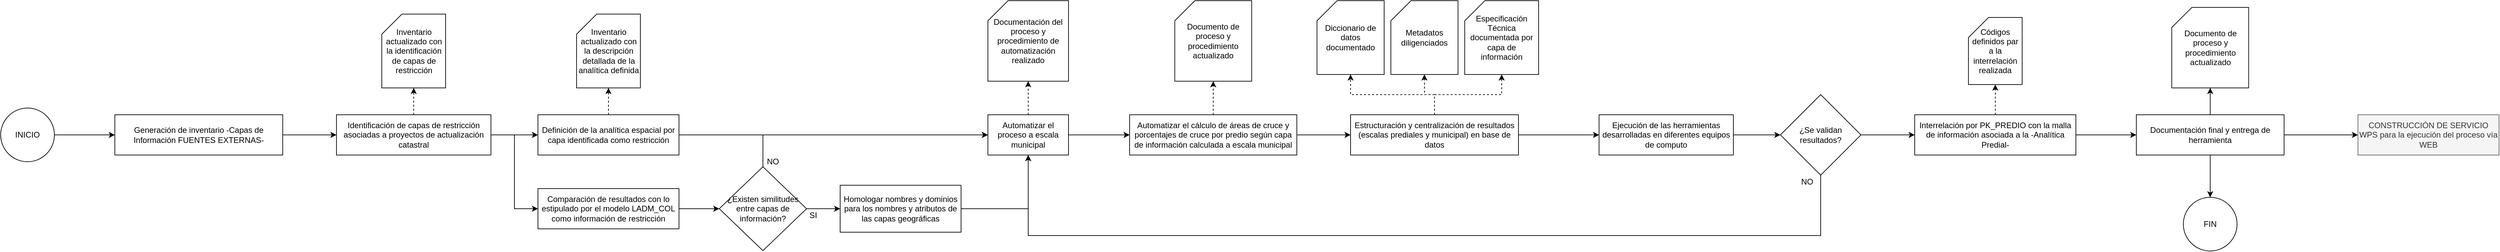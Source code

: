 <mxfile version="13.8.1" type="github">
  <diagram id="mRTjyaf2LXyn9Zqg8hKo" name="Page-1">
    <mxGraphModel dx="3128" dy="1748" grid="1" gridSize="10" guides="1" tooltips="1" connect="1" arrows="1" fold="1" page="1" pageScale="1" pageWidth="4681" pageHeight="3300" math="0" shadow="0">
      <root>
        <mxCell id="0" />
        <mxCell id="1" parent="0" />
        <mxCell id="lzU6ElgGPRO--bxlNIlw-4" style="edgeStyle=orthogonalEdgeStyle;rounded=0;orthogonalLoop=1;jettySize=auto;html=1;entryX=0;entryY=0.5;entryDx=0;entryDy=0;" edge="1" parent="1" source="lzU6ElgGPRO--bxlNIlw-1" target="lzU6ElgGPRO--bxlNIlw-3">
          <mxGeometry relative="1" as="geometry" />
        </mxCell>
        <mxCell id="lzU6ElgGPRO--bxlNIlw-1" value="Generación de inventario -Capas de Información FUENTES EXTERNAS-" style="rounded=0;whiteSpace=wrap;html=1;" vertex="1" parent="1">
          <mxGeometry x="830" y="1300" width="250" height="60" as="geometry" />
        </mxCell>
        <mxCell id="lzU6ElgGPRO--bxlNIlw-6" style="edgeStyle=orthogonalEdgeStyle;rounded=0;orthogonalLoop=1;jettySize=auto;html=1;dashed=1;" edge="1" parent="1" source="lzU6ElgGPRO--bxlNIlw-3" target="lzU6ElgGPRO--bxlNIlw-5">
          <mxGeometry relative="1" as="geometry" />
        </mxCell>
        <mxCell id="lzU6ElgGPRO--bxlNIlw-8" style="edgeStyle=orthogonalEdgeStyle;rounded=0;orthogonalLoop=1;jettySize=auto;html=1;" edge="1" parent="1" source="lzU6ElgGPRO--bxlNIlw-3" target="lzU6ElgGPRO--bxlNIlw-7">
          <mxGeometry relative="1" as="geometry" />
        </mxCell>
        <mxCell id="lzU6ElgGPRO--bxlNIlw-12" style="edgeStyle=orthogonalEdgeStyle;rounded=0;orthogonalLoop=1;jettySize=auto;html=1;entryX=0;entryY=0.5;entryDx=0;entryDy=0;" edge="1" parent="1" source="lzU6ElgGPRO--bxlNIlw-3" target="lzU6ElgGPRO--bxlNIlw-11">
          <mxGeometry relative="1" as="geometry" />
        </mxCell>
        <mxCell id="lzU6ElgGPRO--bxlNIlw-3" value="Identificación de capas de restricción asociadas a proyectos de actualización catastral" style="rounded=0;whiteSpace=wrap;html=1;" vertex="1" parent="1">
          <mxGeometry x="1160" y="1300" width="230" height="60" as="geometry" />
        </mxCell>
        <mxCell id="lzU6ElgGPRO--bxlNIlw-5" value="Inventario actualizado con la identificación de capas de restricción" style="shape=card;whiteSpace=wrap;html=1;" vertex="1" parent="1">
          <mxGeometry x="1227.5" y="1150" width="95" height="110" as="geometry" />
        </mxCell>
        <mxCell id="lzU6ElgGPRO--bxlNIlw-10" style="edgeStyle=orthogonalEdgeStyle;rounded=0;orthogonalLoop=1;jettySize=auto;html=1;entryX=0.5;entryY=1;entryDx=0;entryDy=0;entryPerimeter=0;dashed=1;" edge="1" parent="1" source="lzU6ElgGPRO--bxlNIlw-7" target="lzU6ElgGPRO--bxlNIlw-9">
          <mxGeometry relative="1" as="geometry" />
        </mxCell>
        <mxCell id="lzU6ElgGPRO--bxlNIlw-19" style="edgeStyle=orthogonalEdgeStyle;rounded=0;orthogonalLoop=1;jettySize=auto;html=1;entryX=0;entryY=0.5;entryDx=0;entryDy=0;" edge="1" parent="1" source="lzU6ElgGPRO--bxlNIlw-7" target="lzU6ElgGPRO--bxlNIlw-17">
          <mxGeometry relative="1" as="geometry" />
        </mxCell>
        <mxCell id="lzU6ElgGPRO--bxlNIlw-7" value="Definición de la analítica espacial por capa identificada como restricción" style="rounded=0;whiteSpace=wrap;html=1;" vertex="1" parent="1">
          <mxGeometry x="1460" y="1300" width="210" height="60" as="geometry" />
        </mxCell>
        <mxCell id="lzU6ElgGPRO--bxlNIlw-9" value="Inventario actualizado con la descripción detallada de la analítica definida" style="shape=card;whiteSpace=wrap;html=1;" vertex="1" parent="1">
          <mxGeometry x="1517.5" y="1150" width="95" height="110" as="geometry" />
        </mxCell>
        <mxCell id="lzU6ElgGPRO--bxlNIlw-16" style="edgeStyle=orthogonalEdgeStyle;rounded=0;orthogonalLoop=1;jettySize=auto;html=1;entryX=0;entryY=0.5;entryDx=0;entryDy=0;" edge="1" parent="1" source="lzU6ElgGPRO--bxlNIlw-11" target="lzU6ElgGPRO--bxlNIlw-13">
          <mxGeometry relative="1" as="geometry" />
        </mxCell>
        <mxCell id="lzU6ElgGPRO--bxlNIlw-11" value="Comparación de resultados con lo estipulado por el modelo LADM_COL como información de restricción" style="rounded=0;whiteSpace=wrap;html=1;" vertex="1" parent="1">
          <mxGeometry x="1460" y="1410" width="210" height="60" as="geometry" />
        </mxCell>
        <mxCell id="lzU6ElgGPRO--bxlNIlw-15" style="edgeStyle=orthogonalEdgeStyle;rounded=0;orthogonalLoop=1;jettySize=auto;html=1;" edge="1" parent="1" source="lzU6ElgGPRO--bxlNIlw-13" target="lzU6ElgGPRO--bxlNIlw-14">
          <mxGeometry relative="1" as="geometry" />
        </mxCell>
        <mxCell id="lzU6ElgGPRO--bxlNIlw-18" style="edgeStyle=orthogonalEdgeStyle;rounded=0;orthogonalLoop=1;jettySize=auto;html=1;entryX=0;entryY=0.5;entryDx=0;entryDy=0;" edge="1" parent="1" source="lzU6ElgGPRO--bxlNIlw-13" target="lzU6ElgGPRO--bxlNIlw-17">
          <mxGeometry relative="1" as="geometry">
            <Array as="points">
              <mxPoint x="1795" y="1330" />
            </Array>
          </mxGeometry>
        </mxCell>
        <mxCell id="lzU6ElgGPRO--bxlNIlw-13" value="¿Existen similitudes entre capas de información?" style="rhombus;whiteSpace=wrap;html=1;" vertex="1" parent="1">
          <mxGeometry x="1730" y="1377.5" width="130" height="125" as="geometry" />
        </mxCell>
        <mxCell id="lzU6ElgGPRO--bxlNIlw-20" style="edgeStyle=orthogonalEdgeStyle;rounded=0;orthogonalLoop=1;jettySize=auto;html=1;entryX=0.5;entryY=1;entryDx=0;entryDy=0;" edge="1" parent="1" source="lzU6ElgGPRO--bxlNIlw-14" target="lzU6ElgGPRO--bxlNIlw-17">
          <mxGeometry relative="1" as="geometry" />
        </mxCell>
        <mxCell id="lzU6ElgGPRO--bxlNIlw-14" value="Homologar nombres y dominios para los nombres y atributos de las capas geográficas" style="rounded=0;whiteSpace=wrap;html=1;" vertex="1" parent="1">
          <mxGeometry x="1910" y="1405" width="180" height="70" as="geometry" />
        </mxCell>
        <mxCell id="lzU6ElgGPRO--bxlNIlw-22" style="edgeStyle=orthogonalEdgeStyle;rounded=0;orthogonalLoop=1;jettySize=auto;html=1;entryX=0.5;entryY=1;entryDx=0;entryDy=0;entryPerimeter=0;dashed=1;" edge="1" parent="1" source="lzU6ElgGPRO--bxlNIlw-17" target="lzU6ElgGPRO--bxlNIlw-21">
          <mxGeometry relative="1" as="geometry" />
        </mxCell>
        <mxCell id="lzU6ElgGPRO--bxlNIlw-24" style="edgeStyle=orthogonalEdgeStyle;rounded=0;orthogonalLoop=1;jettySize=auto;html=1;" edge="1" parent="1" source="lzU6ElgGPRO--bxlNIlw-17" target="lzU6ElgGPRO--bxlNIlw-23">
          <mxGeometry relative="1" as="geometry" />
        </mxCell>
        <mxCell id="lzU6ElgGPRO--bxlNIlw-17" value="Automatizar el proceso a escala municipal" style="rounded=0;whiteSpace=wrap;html=1;" vertex="1" parent="1">
          <mxGeometry x="2130" y="1300" width="120" height="60" as="geometry" />
        </mxCell>
        <mxCell id="lzU6ElgGPRO--bxlNIlw-21" value="Documentación del proceso y procedimiento de automatización realizado" style="shape=card;whiteSpace=wrap;html=1;" vertex="1" parent="1">
          <mxGeometry x="2130" y="1130" width="120" height="120" as="geometry" />
        </mxCell>
        <mxCell id="lzU6ElgGPRO--bxlNIlw-26" style="edgeStyle=orthogonalEdgeStyle;rounded=0;orthogonalLoop=1;jettySize=auto;html=1;entryX=0.5;entryY=1;entryDx=0;entryDy=0;entryPerimeter=0;dashed=1;" edge="1" parent="1" source="lzU6ElgGPRO--bxlNIlw-23" target="lzU6ElgGPRO--bxlNIlw-25">
          <mxGeometry relative="1" as="geometry" />
        </mxCell>
        <mxCell id="lzU6ElgGPRO--bxlNIlw-28" style="edgeStyle=orthogonalEdgeStyle;rounded=0;orthogonalLoop=1;jettySize=auto;html=1;entryX=0;entryY=0.5;entryDx=0;entryDy=0;" edge="1" parent="1" source="lzU6ElgGPRO--bxlNIlw-23" target="lzU6ElgGPRO--bxlNIlw-27">
          <mxGeometry relative="1" as="geometry" />
        </mxCell>
        <mxCell id="lzU6ElgGPRO--bxlNIlw-23" value="Automatizar el cálculo de áreas de cruce y porcentajes de cruce por predio según capa de información calculada a escala municipal" style="rounded=0;whiteSpace=wrap;html=1;" vertex="1" parent="1">
          <mxGeometry x="2341" y="1300" width="249" height="60" as="geometry" />
        </mxCell>
        <mxCell id="lzU6ElgGPRO--bxlNIlw-25" value="Documento de proceso y procedimiento actualizado" style="shape=card;whiteSpace=wrap;html=1;" vertex="1" parent="1">
          <mxGeometry x="2408.25" y="1130" width="114.5" height="120" as="geometry" />
        </mxCell>
        <mxCell id="lzU6ElgGPRO--bxlNIlw-32" style="edgeStyle=orthogonalEdgeStyle;rounded=0;orthogonalLoop=1;jettySize=auto;html=1;entryX=0.5;entryY=1;entryDx=0;entryDy=0;entryPerimeter=0;dashed=1;" edge="1" parent="1" source="lzU6ElgGPRO--bxlNIlw-27" target="lzU6ElgGPRO--bxlNIlw-29">
          <mxGeometry relative="1" as="geometry" />
        </mxCell>
        <mxCell id="lzU6ElgGPRO--bxlNIlw-33" style="edgeStyle=orthogonalEdgeStyle;rounded=0;orthogonalLoop=1;jettySize=auto;html=1;dashed=1;" edge="1" parent="1" source="lzU6ElgGPRO--bxlNIlw-27" target="lzU6ElgGPRO--bxlNIlw-30">
          <mxGeometry relative="1" as="geometry" />
        </mxCell>
        <mxCell id="lzU6ElgGPRO--bxlNIlw-34" style="edgeStyle=orthogonalEdgeStyle;rounded=0;orthogonalLoop=1;jettySize=auto;html=1;entryX=0.5;entryY=1;entryDx=0;entryDy=0;entryPerimeter=0;dashed=1;" edge="1" parent="1" source="lzU6ElgGPRO--bxlNIlw-27" target="lzU6ElgGPRO--bxlNIlw-31">
          <mxGeometry relative="1" as="geometry" />
        </mxCell>
        <mxCell id="lzU6ElgGPRO--bxlNIlw-36" style="edgeStyle=orthogonalEdgeStyle;rounded=0;orthogonalLoop=1;jettySize=auto;html=1;entryX=0;entryY=0.5;entryDx=0;entryDy=0;" edge="1" parent="1" source="lzU6ElgGPRO--bxlNIlw-27" target="lzU6ElgGPRO--bxlNIlw-35">
          <mxGeometry relative="1" as="geometry" />
        </mxCell>
        <mxCell id="lzU6ElgGPRO--bxlNIlw-27" value="Estructuración y centralización de resultados (escalas prediales y municipal) en base de datos" style="rounded=0;whiteSpace=wrap;html=1;" vertex="1" parent="1">
          <mxGeometry x="2670" y="1300" width="250" height="60" as="geometry" />
        </mxCell>
        <mxCell id="lzU6ElgGPRO--bxlNIlw-29" value="Diccionario de datos documentado" style="shape=card;whiteSpace=wrap;html=1;" vertex="1" parent="1">
          <mxGeometry x="2620" y="1130" width="100" height="110" as="geometry" />
        </mxCell>
        <mxCell id="lzU6ElgGPRO--bxlNIlw-30" value="Metadatos diligenciados" style="shape=card;whiteSpace=wrap;html=1;" vertex="1" parent="1">
          <mxGeometry x="2730" y="1130" width="100" height="110" as="geometry" />
        </mxCell>
        <mxCell id="lzU6ElgGPRO--bxlNIlw-31" value="Especificación Técnica documentada por capa de información" style="shape=card;whiteSpace=wrap;html=1;" vertex="1" parent="1">
          <mxGeometry x="2840" y="1130" width="110" height="110" as="geometry" />
        </mxCell>
        <mxCell id="lzU6ElgGPRO--bxlNIlw-38" style="edgeStyle=orthogonalEdgeStyle;rounded=0;orthogonalLoop=1;jettySize=auto;html=1;entryX=0;entryY=0.5;entryDx=0;entryDy=0;" edge="1" parent="1" source="lzU6ElgGPRO--bxlNIlw-35" target="lzU6ElgGPRO--bxlNIlw-37">
          <mxGeometry relative="1" as="geometry" />
        </mxCell>
        <mxCell id="lzU6ElgGPRO--bxlNIlw-35" value="Ejecución de las herramientas desarrolladas en diferentes equipos de computo" style="rounded=0;whiteSpace=wrap;html=1;" vertex="1" parent="1">
          <mxGeometry x="3040" y="1300" width="200" height="60" as="geometry" />
        </mxCell>
        <mxCell id="lzU6ElgGPRO--bxlNIlw-39" style="edgeStyle=orthogonalEdgeStyle;rounded=0;orthogonalLoop=1;jettySize=auto;html=1;entryX=0.5;entryY=1;entryDx=0;entryDy=0;" edge="1" parent="1" source="lzU6ElgGPRO--bxlNIlw-37" target="lzU6ElgGPRO--bxlNIlw-17">
          <mxGeometry relative="1" as="geometry">
            <Array as="points">
              <mxPoint x="3370" y="1480" />
              <mxPoint x="2190" y="1480" />
            </Array>
          </mxGeometry>
        </mxCell>
        <mxCell id="lzU6ElgGPRO--bxlNIlw-45" style="edgeStyle=orthogonalEdgeStyle;rounded=0;orthogonalLoop=1;jettySize=auto;html=1;" edge="1" parent="1" source="lzU6ElgGPRO--bxlNIlw-37" target="lzU6ElgGPRO--bxlNIlw-44">
          <mxGeometry relative="1" as="geometry" />
        </mxCell>
        <mxCell id="lzU6ElgGPRO--bxlNIlw-37" value="¿Se validan resultados?" style="rhombus;whiteSpace=wrap;html=1;" vertex="1" parent="1">
          <mxGeometry x="3310" y="1270" width="120" height="120" as="geometry" />
        </mxCell>
        <mxCell id="lzU6ElgGPRO--bxlNIlw-40" value="SI" style="text;html=1;strokeColor=none;fillColor=none;align=center;verticalAlign=middle;whiteSpace=wrap;rounded=0;" vertex="1" parent="1">
          <mxGeometry x="1850" y="1440" width="40" height="20" as="geometry" />
        </mxCell>
        <mxCell id="lzU6ElgGPRO--bxlNIlw-41" value="NO" style="text;html=1;strokeColor=none;fillColor=none;align=center;verticalAlign=middle;whiteSpace=wrap;rounded=0;" vertex="1" parent="1">
          <mxGeometry x="1790" y="1360" width="40" height="20" as="geometry" />
        </mxCell>
        <mxCell id="lzU6ElgGPRO--bxlNIlw-42" value="NO" style="text;html=1;strokeColor=none;fillColor=none;align=center;verticalAlign=middle;whiteSpace=wrap;rounded=0;" vertex="1" parent="1">
          <mxGeometry x="3330" y="1390" width="40" height="20" as="geometry" />
        </mxCell>
        <mxCell id="lzU6ElgGPRO--bxlNIlw-52" style="edgeStyle=orthogonalEdgeStyle;rounded=0;orthogonalLoop=1;jettySize=auto;html=1;entryX=0.5;entryY=1;entryDx=0;entryDy=0;entryPerimeter=0;dashed=1;" edge="1" parent="1" source="lzU6ElgGPRO--bxlNIlw-44" target="lzU6ElgGPRO--bxlNIlw-51">
          <mxGeometry relative="1" as="geometry" />
        </mxCell>
        <mxCell id="lzU6ElgGPRO--bxlNIlw-53" style="edgeStyle=orthogonalEdgeStyle;rounded=0;orthogonalLoop=1;jettySize=auto;html=1;entryX=0;entryY=0.5;entryDx=0;entryDy=0;" edge="1" parent="1" source="lzU6ElgGPRO--bxlNIlw-44" target="lzU6ElgGPRO--bxlNIlw-48">
          <mxGeometry relative="1" as="geometry" />
        </mxCell>
        <mxCell id="lzU6ElgGPRO--bxlNIlw-44" value="Interrelación por PK_PREDIO con la malla de información asociada a la -Analítica Predial-" style="rounded=0;whiteSpace=wrap;html=1;" vertex="1" parent="1">
          <mxGeometry x="3510" y="1300" width="240" height="60" as="geometry" />
        </mxCell>
        <mxCell id="lzU6ElgGPRO--bxlNIlw-50" style="edgeStyle=orthogonalEdgeStyle;rounded=0;orthogonalLoop=1;jettySize=auto;html=1;" edge="1" parent="1" source="lzU6ElgGPRO--bxlNIlw-48" target="lzU6ElgGPRO--bxlNIlw-49">
          <mxGeometry relative="1" as="geometry" />
        </mxCell>
        <mxCell id="lzU6ElgGPRO--bxlNIlw-57" style="edgeStyle=orthogonalEdgeStyle;rounded=0;orthogonalLoop=1;jettySize=auto;html=1;" edge="1" parent="1" source="lzU6ElgGPRO--bxlNIlw-48" target="lzU6ElgGPRO--bxlNIlw-54">
          <mxGeometry relative="1" as="geometry" />
        </mxCell>
        <mxCell id="lzU6ElgGPRO--bxlNIlw-61" style="edgeStyle=orthogonalEdgeStyle;rounded=0;orthogonalLoop=1;jettySize=auto;html=1;entryX=0.5;entryY=0;entryDx=0;entryDy=0;" edge="1" parent="1" source="lzU6ElgGPRO--bxlNIlw-48" target="lzU6ElgGPRO--bxlNIlw-60">
          <mxGeometry relative="1" as="geometry" />
        </mxCell>
        <mxCell id="lzU6ElgGPRO--bxlNIlw-48" value="Documentación final y entrega de herramienta" style="rounded=0;whiteSpace=wrap;html=1;" vertex="1" parent="1">
          <mxGeometry x="3840" y="1300" width="220" height="60" as="geometry" />
        </mxCell>
        <mxCell id="lzU6ElgGPRO--bxlNIlw-49" value="Documento de proceso y procedimiento actualizado" style="shape=card;whiteSpace=wrap;html=1;" vertex="1" parent="1">
          <mxGeometry x="3892.75" y="1140" width="114.5" height="120" as="geometry" />
        </mxCell>
        <mxCell id="lzU6ElgGPRO--bxlNIlw-51" value="Códigos definidos par a la interrelación realizada" style="shape=card;whiteSpace=wrap;html=1;" vertex="1" parent="1">
          <mxGeometry x="3590" y="1155" width="80" height="100" as="geometry" />
        </mxCell>
        <mxCell id="lzU6ElgGPRO--bxlNIlw-54" value="CONSTRUCCIÓN DE SERVICIO WPS para la ejecución del proceso vía WEB" style="rounded=0;whiteSpace=wrap;html=1;fillColor=#f5f5f5;strokeColor=#666666;fontColor=#333333;" vertex="1" parent="1">
          <mxGeometry x="4170" y="1300" width="210" height="60" as="geometry" />
        </mxCell>
        <mxCell id="lzU6ElgGPRO--bxlNIlw-59" style="edgeStyle=orthogonalEdgeStyle;rounded=0;orthogonalLoop=1;jettySize=auto;html=1;" edge="1" parent="1" source="lzU6ElgGPRO--bxlNIlw-58" target="lzU6ElgGPRO--bxlNIlw-1">
          <mxGeometry relative="1" as="geometry" />
        </mxCell>
        <mxCell id="lzU6ElgGPRO--bxlNIlw-58" value="INICIO" style="ellipse;whiteSpace=wrap;html=1;aspect=fixed;" vertex="1" parent="1">
          <mxGeometry x="660" y="1290" width="80" height="80" as="geometry" />
        </mxCell>
        <mxCell id="lzU6ElgGPRO--bxlNIlw-60" value="FIN" style="ellipse;whiteSpace=wrap;html=1;aspect=fixed;" vertex="1" parent="1">
          <mxGeometry x="3910" y="1423" width="80" height="80" as="geometry" />
        </mxCell>
      </root>
    </mxGraphModel>
  </diagram>
</mxfile>

